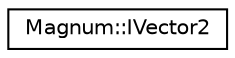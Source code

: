 digraph "圖形化之類別階層"
{
  edge [fontname="Helvetica",fontsize="10",labelfontname="Helvetica",labelfontsize="10"];
  node [fontname="Helvetica",fontsize="10",shape=record];
  rankdir="LR";
  Node1 [label="Magnum::IVector2",height=0.2,width=0.4,color="black", fillcolor="white", style="filled",URL="$class_magnum_1_1_i_vector2.html"];
}
